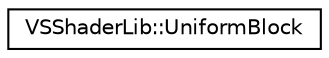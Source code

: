 digraph "Graphical Class Hierarchy"
{
  edge [fontname="Helvetica",fontsize="10",labelfontname="Helvetica",labelfontsize="10"];
  node [fontname="Helvetica",fontsize="10",shape=record];
  rankdir="LR";
  Node0 [label="VSShaderLib::UniformBlock",height=0.2,width=0.4,color="black", fillcolor="white", style="filled",URL="$class_v_s_shader_lib_1_1_uniform_block.html",tooltip="stores information for a block and its uniforms "];
}

